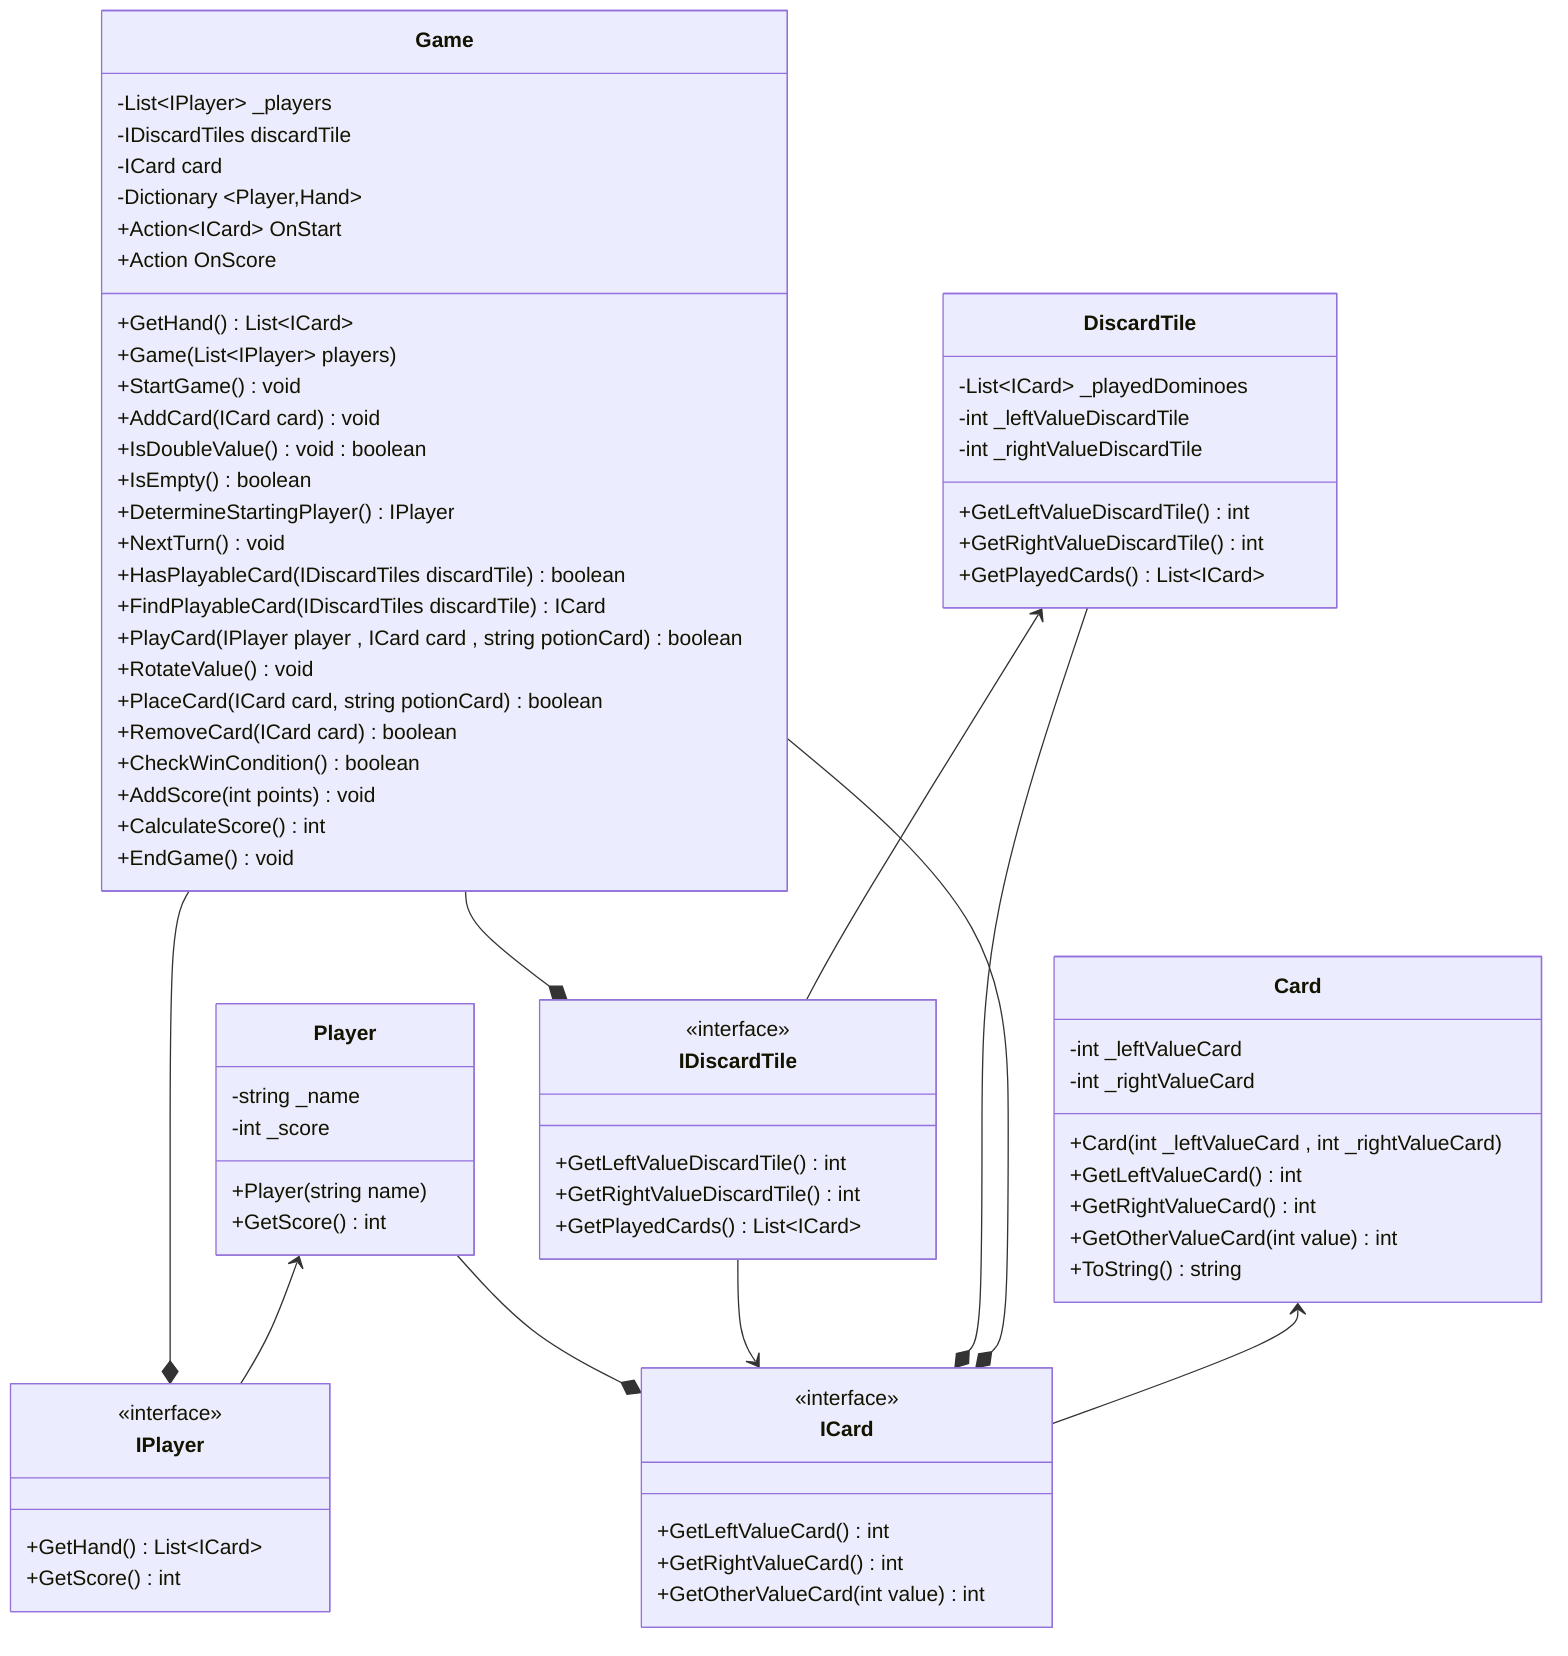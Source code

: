 classDiagram
class Game {
    -List~IPlayer~ _players
    -IDiscardTiles discardTile 
    -ICard card
    %% -List~ICard~ _hand
    -Dictionary ~Player,Hand~
    +GetHand() List~ICard~
    +Action~ICard~ OnStart
    +Action OnScore
    +Game(List~IPlayer~ players)
    +StartGame() void
    +AddCard(ICard card) void
    +IsDoubleValue() void : boolean
    +IsEmpty() boolean
    +DetermineStartingPlayer() IPlayer
    +NextTurn() void
    +HasPlayableCard(IDiscardTiles discardTile) boolean
    +FindPlayableCard(IDiscardTiles discardTile) ICard
    +PlayCard(IPlayer player , ICard card , string potionCard) boolean
    +RotateValue()  void 
    +PlaceCard(ICard card, string potionCard) boolean  
    +RemoveCard(ICard card) boolean
    +CheckWinCondition() boolean
    +AddScore(int points) void
    +CalculateScore() int
    +EndGame() void
}

class Player {
    -string _name
    -int _score
    +Player(string name)
    +GetScore() int
}

class Card {
    -int _leftValueCard
    -int _rightValueCard
    +Card(int _leftValueCard , int _rightValueCard)
    +GetLeftValueCard() int
    +GetRightValueCard() int
    +GetOtherValueCard(int value) int
    +ToString() string
}

%% class Hand {
%%     -List~ICard~ _card
%%     +GetCards(): List~ICard~
    
%% }

class DiscardTile {
    -List~ICard~ _playedDominoes 
    -int _leftValueDiscardTile
    -int _rightValueDiscardTile
    +GetLeftValueDiscardTile() int
    +GetRightValueDiscardTile() int
    +GetPlayedCards() List~ICard~
}

class IDiscardTile {
    <<interface>>
    +GetLeftValueDiscardTile() int
    +GetRightValueDiscardTile() int
    +GetPlayedCards() List~ICard~

}
class IPlayer {
    <<interface>>
    +GetHand() List~ICard~
    +GetScore() int
}
class ICard {
    <<interface>>
    +GetLeftValueCard() int
    +GetRightValueCard() int
    +GetOtherValueCard(int value) int
}
%%implementasi
DiscardTile <-- IDiscardTile
Player <-- IPlayer
Card <-- ICard
%%assosiation
Game --* IPlayer
Game --* IDiscardTile
Game --* ICard
DiscardTile --* ICard
IDiscardTile --> ICard
Player --*ICard
%% Game "1" -- "*" IPlayer : contains
%% Game "1" -- "1" Board : uses
%% Player "1" -- "1" Hand : has
%% Hand "1" -- "*" Card : contains
%% Board "1" -- "*" Card : displays